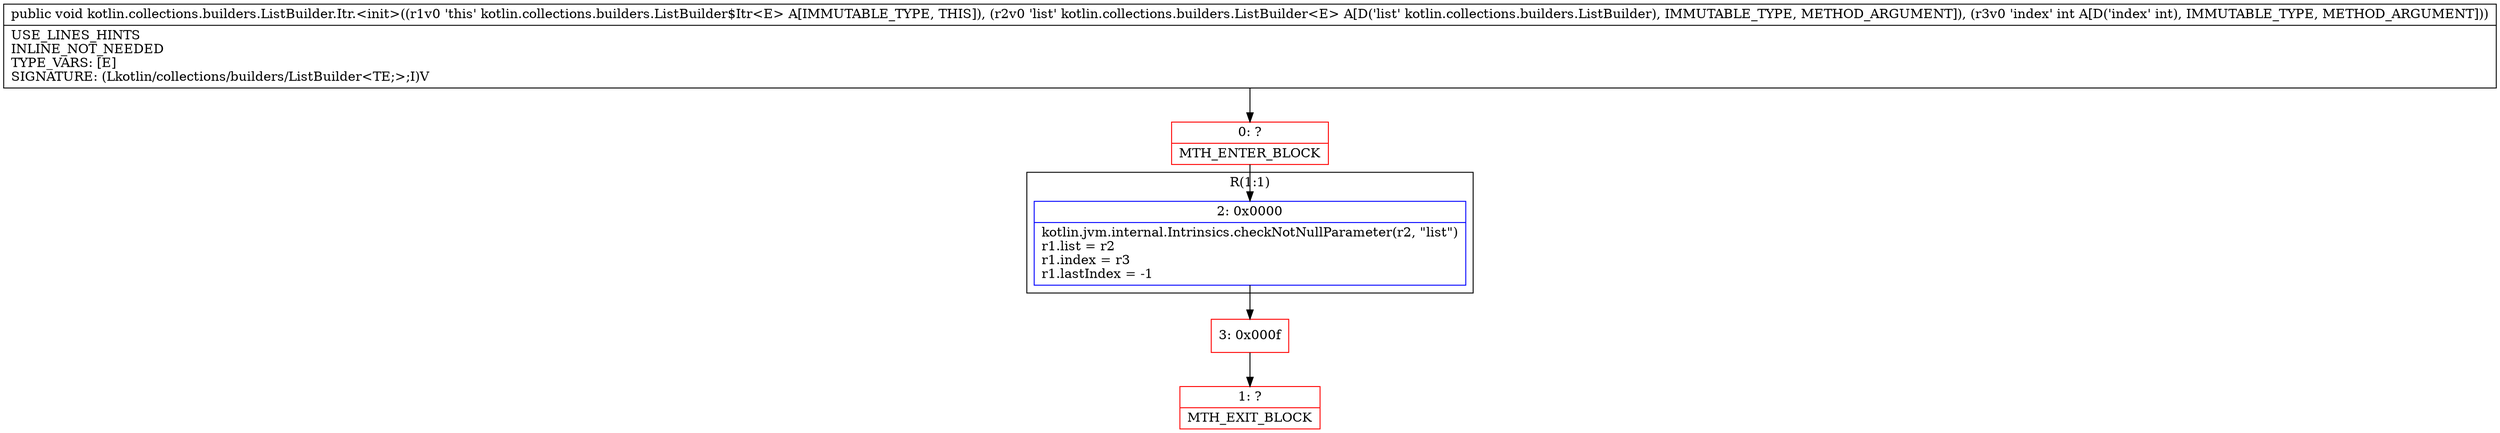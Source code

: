 digraph "CFG forkotlin.collections.builders.ListBuilder.Itr.\<init\>(Lkotlin\/collections\/builders\/ListBuilder;I)V" {
subgraph cluster_Region_1912728338 {
label = "R(1:1)";
node [shape=record,color=blue];
Node_2 [shape=record,label="{2\:\ 0x0000|kotlin.jvm.internal.Intrinsics.checkNotNullParameter(r2, \"list\")\lr1.list = r2\lr1.index = r3\lr1.lastIndex = \-1\l}"];
}
Node_0 [shape=record,color=red,label="{0\:\ ?|MTH_ENTER_BLOCK\l}"];
Node_3 [shape=record,color=red,label="{3\:\ 0x000f}"];
Node_1 [shape=record,color=red,label="{1\:\ ?|MTH_EXIT_BLOCK\l}"];
MethodNode[shape=record,label="{public void kotlin.collections.builders.ListBuilder.Itr.\<init\>((r1v0 'this' kotlin.collections.builders.ListBuilder$Itr\<E\> A[IMMUTABLE_TYPE, THIS]), (r2v0 'list' kotlin.collections.builders.ListBuilder\<E\> A[D('list' kotlin.collections.builders.ListBuilder), IMMUTABLE_TYPE, METHOD_ARGUMENT]), (r3v0 'index' int A[D('index' int), IMMUTABLE_TYPE, METHOD_ARGUMENT]))  | USE_LINES_HINTS\lINLINE_NOT_NEEDED\lTYPE_VARS: [E]\lSIGNATURE: (Lkotlin\/collections\/builders\/ListBuilder\<TE;\>;I)V\l}"];
MethodNode -> Node_0;Node_2 -> Node_3;
Node_0 -> Node_2;
Node_3 -> Node_1;
}

